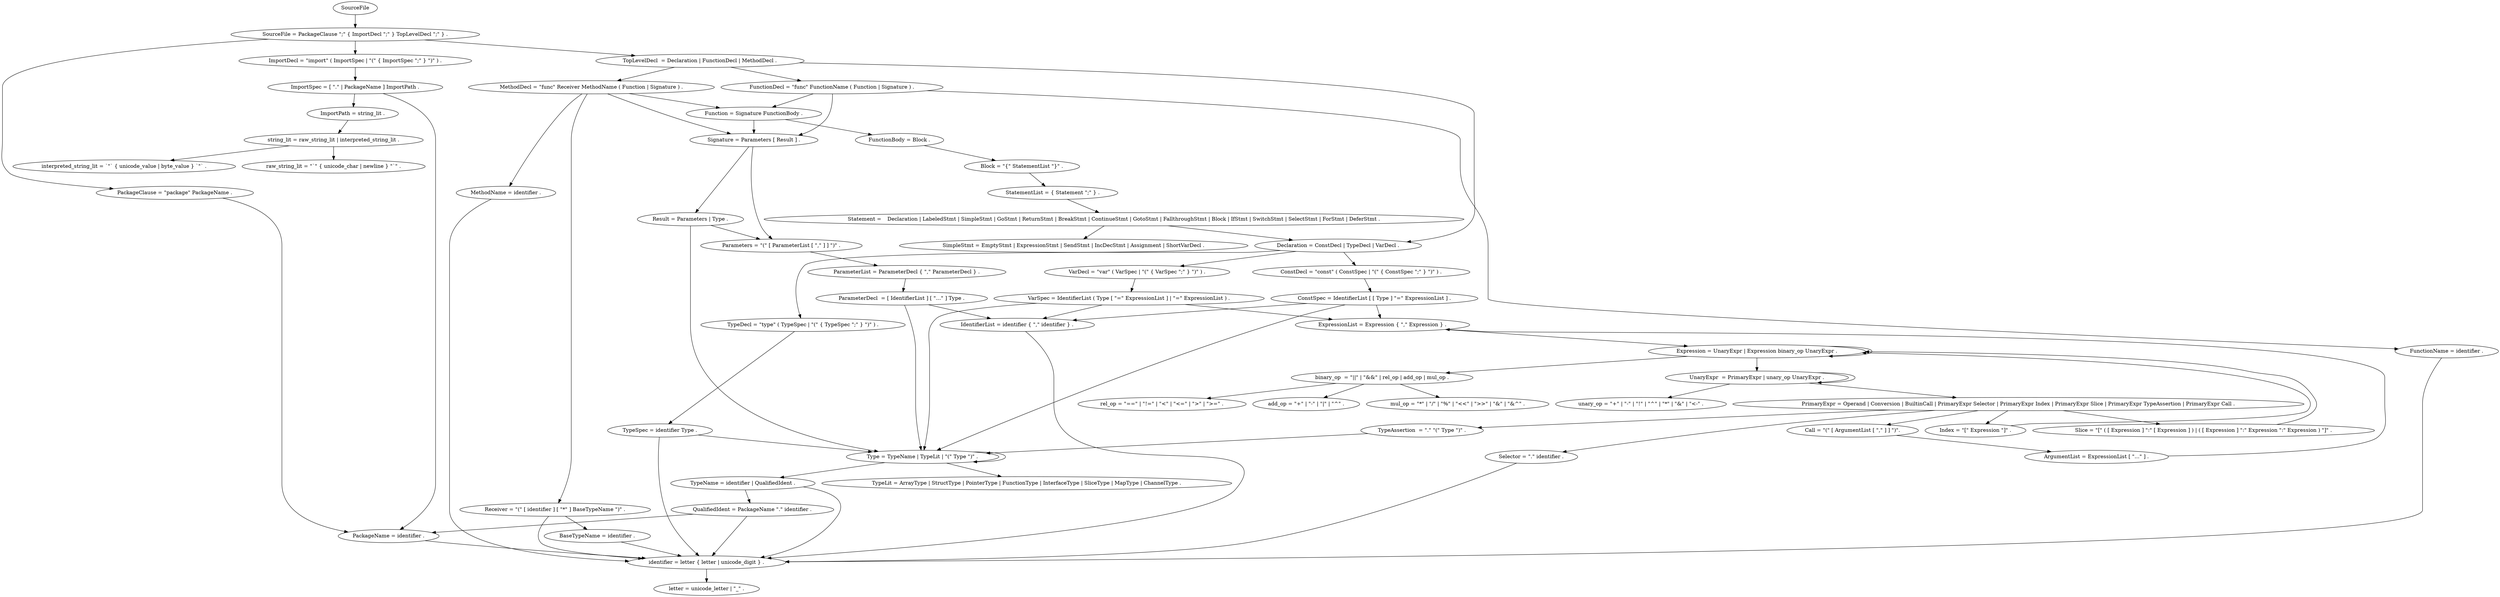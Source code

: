 digraph GoLang
{
	Root [label = "SourceFile"];
	SourceFile [label = "SourceFile = PackageClause \";\" { ImportDecl \";\" } TopLevelDecl \";\" } ."];
	PackageClause [label = "PackageClause = \"package\" PackageName ."];
	PackageName [label = "PackageName = identifier ."];
	Root->SourceFile -> PackageClause -> PackageName;

	ImportDecl[label = "ImportDecl = \"import\" ( ImportSpec | \"(\" { ImportSpec \";\" } \")\" ) ."];
	ImportSpec[label = "ImportSpec = [ \".\" | PackageName ] ImportPath ."];
	ImportPath[label = "ImportPath = string_lit ."];
	string_lit [label = "string_lit = raw_string_lit | interpreted_string_lit ."];
	raw_string_lit [label = "raw_string_lit = \"`\" { unicode_char | newline } \"`\" ."];
	interpreted_string_lit [label = "interpreted_string_lit = `\"` { unicode_value | byte_value } `\"` ."];
	SourceFile -> ImportDecl -> ImportSpec -> ImportPath -> string_lit -> raw_string_lit;
	string_lit -> interpreted_string_lit;
	ImportSpec -> PackageName;
	
	TopLevelDecl [label = "TopLevelDecl  = Declaration | FunctionDecl | MethodDecl ."];
	Declaration [label = "Declaration = ConstDecl | TypeDecl | VarDecl ."];
	ConstDecl [label = "ConstDecl = \"const\" ( ConstSpec | \"(\" { ConstSpec \";\" } \")\" ) ."];
	ConstSpec [label = "ConstSpec = IdentifierList [ [ Type ] \"=\" ExpressionList ] ."];
	IdentifierList [label = "IdentifierList = identifier { \",\" identifier } ."];
	Type [label = "Type = TypeName | TypeLit | \"(\" Type \")\" ."];
	TypeName [label = "TypeName = identifier | QualifiedIdent ."];
	QualifiedIdent [label = "QualifiedIdent = PackageName \".\" identifier ."];
	TypeLit [label = "TypeLit = ArrayType | StructType | PointerType | FunctionType | InterfaceType | SliceType | MapType | ChannelType ."];
	ExpressionList [label = "ExpressionList = Expression { \",\" Expression } ."];
	Expression [label = "Expression = UnaryExpr | Expression binary_op UnaryExpr ."];
	UnaryExpr [label = "UnaryExpr  = PrimaryExpr | unary_op UnaryExpr ."];
        PrimaryExpr[label = "PrimaryExpr = Operand | Conversion | BuiltinCall | PrimaryExpr Selector | PrimaryExpr Index | PrimaryExpr Slice | PrimaryExpr TypeAssertion | PrimaryExpr Call ."];
        Selector[label = "Selector = \".\" identifier ."];
	Index [label = "Index = \"[\" Expression \"]\" ."];
	Slice [label = "Slice = \"[\" ( [ Expression ] \":\" [ Expression ] ) | ( [ Expression ] \":\" Expression \":\" Expression ) \"]\" ."];
	TypeAssertion [label = "TypeAssertion  = \".\" \"(\" Type \")\" ."];
	Call [label = "Call = \"(\" [ ArgumentList [ \",\" ] ] \")\"."];
	ArgumentList [label = "ArgumentList = ExpressionList [ \"...\" ] ."];
	binary_op [label = "binary_op  = \"||\" | \"&&\" | rel_op | add_op | mul_op ."];
	rel_op [label = "rel_op = \"==\" | \"!=\" | \"<\" | \"<=\" | \">\" | \">=\" ."];
	add_op [label = "add_op = \"+\" | \"-\" | \"|\" | \"^\" ."];
	mul_op [label = "mul_op = \"*\" | \"/\" | \"%\" | \"<<\" | \">>\" | \"&\" | \"&^\" ."];
	unary_op [label = "unary_op = \"+\" | \"-\" | \"!\" | \"^\" | \"*\" | \"&\" | \"<-\" ."];
	Declaration -> ConstDecl -> ConstSpec -> IdentifierList -> identifier;
	ConstSpec -> Type -> TypeName -> identifier;
	Type -> TypeLit;
	Type -> Type;
	TypeName -> QualifiedIdent -> PackageName;
	QualifiedIdent -> identifier;
	ConstSpec -> ExpressionList -> Expression -> UnaryExpr-> PrimaryExpr -> Selector -> identifier;
	PrimaryExpr -> Index -> Expression;
	PrimaryExpr -> Slice -> Expression;
	PrimaryExpr -> TypeAssertion -> Type;
	PrimaryExpr -> Call -> ArgumentList -> ExpressionList;
	Expression -> Expression;	
	Expression -> binary_op -> rel_op;
	binary_op -> add_op;
	binary_op -> mul_op;
	UnaryExpr -> unary_op;
	UnaryExpr -> UnaryExpr;

	TypeDecl [label = "TypeDecl = \"type\" ( TypeSpec | \"(\" { TypeSpec \";\" } \")\" ) ."];
	TypeSpec [label = "TypeSpec = identifier Type ."];
	VarDecl [label = "VarDecl = \"var\" ( VarSpec | \"(\" { VarSpec \";\" } \")\" ) ."];
	VarSpec [label = "VarSpec = IdentifierList ( Type [ \"=\" ExpressionList ] | \"=\" ExpressionList ) ."];
	FunctionDecl [label = "FunctionDecl = \"func\" FunctionName ( Function | Signature ) ."];
	MethodDecl [label = "MethodDecl = \"func\" Receiver MethodName ( Function | Signature ) ."];
	SourceFile -> TopLevelDecl -> Declaration;
	Declaration -> TypeDecl -> TypeSpec -> identifier;
	TypeSpec -> Type;
	Declaration -> VarDecl -> VarSpec -> IdentifierList;
	VarSpec -> ExpressionList;
	VarSpec -> Type;
	FunctionName [label = "FunctionName = identifier ."];
	Function [label = "Function = Signature FunctionBody ."];
	FunctionBody [label = "FunctionBody = Block ."];
	Signature [label = "Signature = Parameters [ Result ] ."];
	Result [label = "Result = Parameters | Type ."];
	Parameters [label = "Parameters = \"(\" [ ParameterList [ \",\" ] ] \")\" ."];
	ParameterList [label = "ParameterList = ParameterDecl { \",\" ParameterDecl } ."];
	ParameterDecl [label = "ParameterDecl  = [ IdentifierList ] [ \"...\" ] Type ."];
	Block [label = "Block = \"{\" StatementList \"}\" ."];
	StatementList [label = "StatementList = { Statement \";\" } ."];
	Statement [label = "Statement =	Declaration | LabeledStmt | SimpleStmt | GoStmt | ReturnStmt | BreakStmt | ContinueStmt | GotoStmt | FallthroughStmt | Block | IfStmt | SwitchStmt | SelectStmt | ForStmt | DeferStmt ."];
	SimpleStmt [label = "SimpleStmt = EmptyStmt | ExpressionStmt | SendStmt | IncDecStmt | Assignment | ShortVarDecl ."];	
	MethodName [label = "MethodName = identifier ."];
	Receiver [label = "Receiver = \"(\" [ identifier ] [ \"*\" ] BaseTypeName \")\" ."];
	BaseTypeName [label = "BaseTypeName = identifier ."];

	TopLevelDecl -> FunctionDecl -> FunctionName -> identifier;
	FunctionDecl -> Signature -> Parameters -> ParameterList -> ParameterDecl -> IdentifierList;
	Signature -> Result -> Parameters;
	Result -> Type;
	ParameterDecl -> Type;
	FunctionDecl -> Function -> Signature;
	Function -> FunctionBody -> Block -> StatementList -> Statement -> Declaration;
	Statement -> SimpleStmt;	
	TopLevelDecl -> MethodDecl -> Receiver -> identifier;
	Receiver -> BaseTypeName -> identifier;
	MethodDecl -> MethodName -> identifier;
	MethodDecl -> Function;
	MethodDecl -> Signature;

	identifier [label = "identifier = letter { letter | unicode_digit } ."];
	letter [label = "letter = unicode_letter | \"_\" ."];
	PackageName -> identifier -> letter
}
